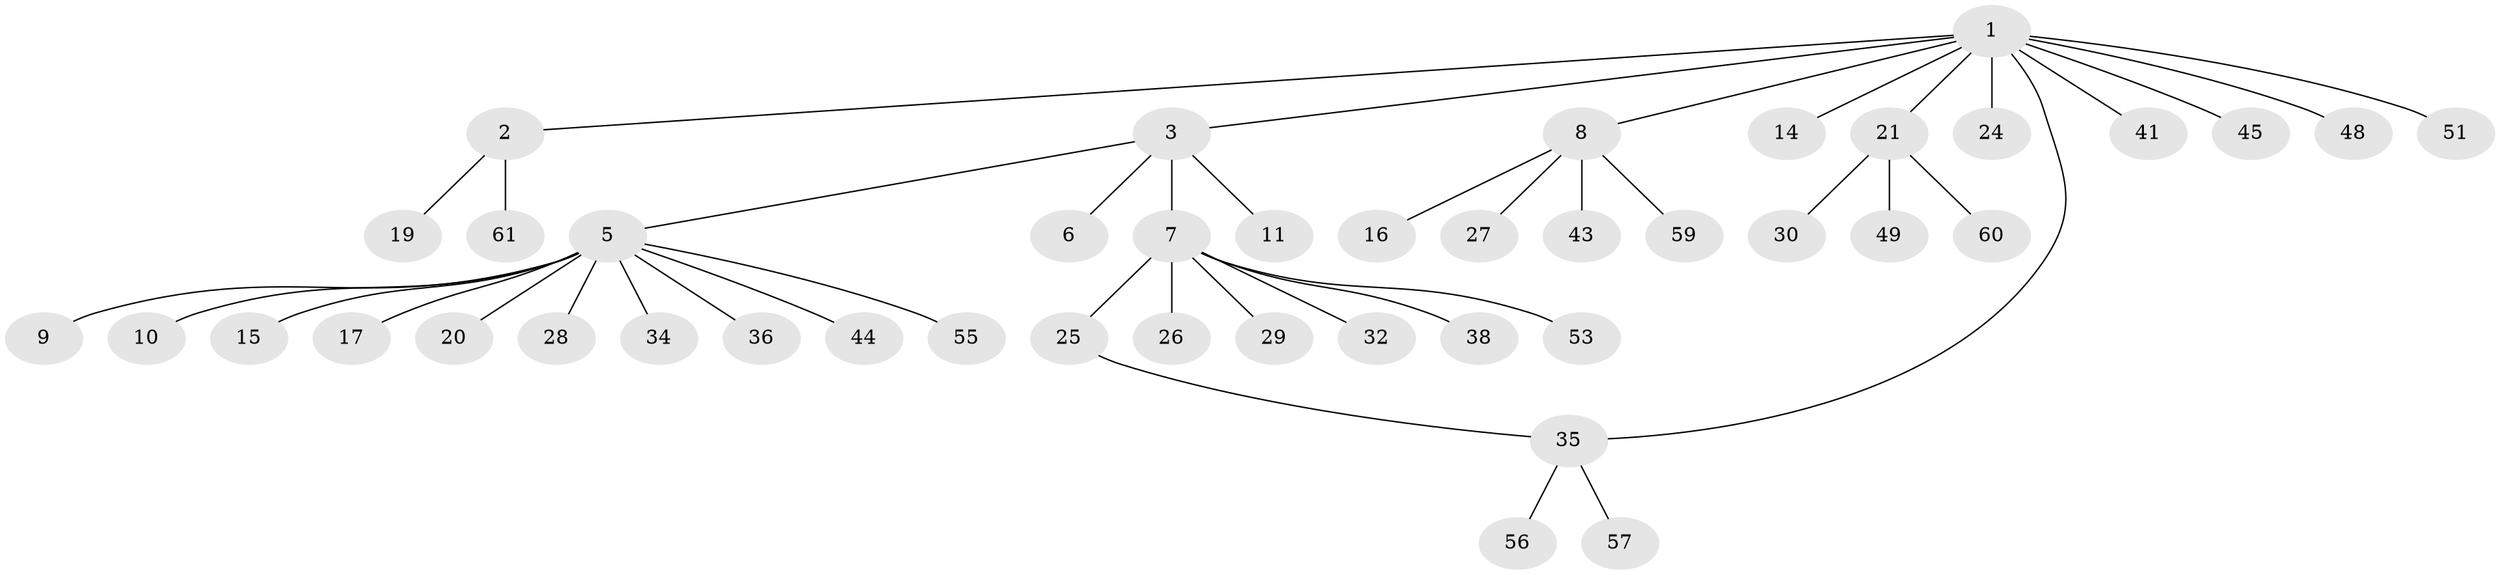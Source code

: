 // Generated by graph-tools (version 1.1) at 2025/23/03/03/25 07:23:54]
// undirected, 43 vertices, 43 edges
graph export_dot {
graph [start="1"]
  node [color=gray90,style=filled];
  1 [super="+12"];
  2 [super="+40"];
  3 [super="+4"];
  5 [super="+47"];
  6;
  7 [super="+18"];
  8 [super="+13"];
  9;
  10 [super="+22"];
  11;
  14 [super="+52"];
  15 [super="+33"];
  16 [super="+37"];
  17 [super="+42"];
  19;
  20;
  21 [super="+23"];
  24;
  25 [super="+58"];
  26 [super="+31"];
  27;
  28;
  29;
  30;
  32;
  34 [super="+54"];
  35 [super="+50"];
  36;
  38 [super="+39"];
  41;
  43;
  44 [super="+46"];
  45;
  48;
  49;
  51;
  53;
  55;
  56;
  57;
  59;
  60;
  61;
  1 -- 2;
  1 -- 3;
  1 -- 8;
  1 -- 14;
  1 -- 35;
  1 -- 45;
  1 -- 51;
  1 -- 48;
  1 -- 21;
  1 -- 24;
  1 -- 41;
  2 -- 19;
  2 -- 61;
  3 -- 5;
  3 -- 6;
  3 -- 7;
  3 -- 11;
  5 -- 9;
  5 -- 10;
  5 -- 15;
  5 -- 17;
  5 -- 20;
  5 -- 28;
  5 -- 34;
  5 -- 36;
  5 -- 44;
  5 -- 55;
  7 -- 26;
  7 -- 29;
  7 -- 32;
  7 -- 38;
  7 -- 53;
  7 -- 25;
  8 -- 27;
  8 -- 43;
  8 -- 16;
  8 -- 59;
  21 -- 30;
  21 -- 49;
  21 -- 60;
  25 -- 35;
  35 -- 56;
  35 -- 57;
}
